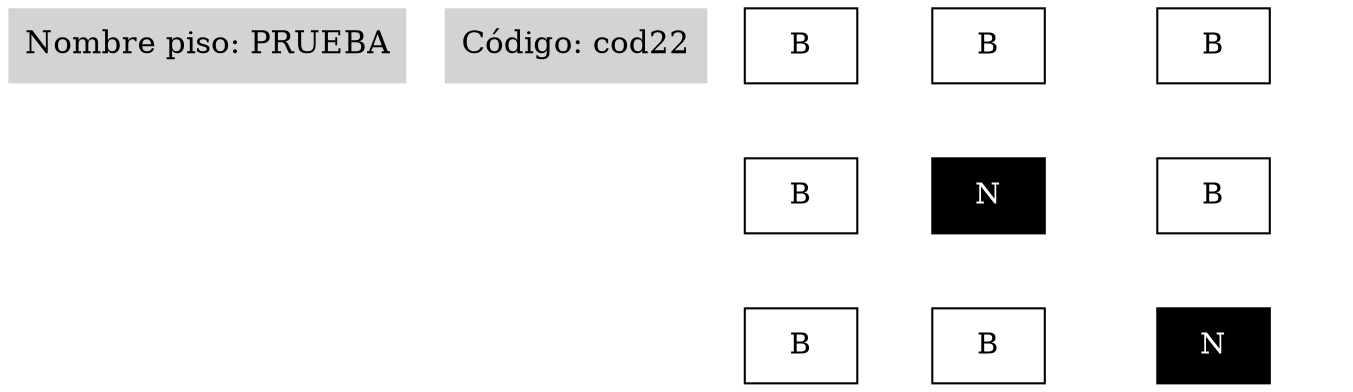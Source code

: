 digraph G {
	edge [style=invis]
	rankdir=TB
	node [shape=box style=filled]
	subgraph matriz_azulejos {
		T [label="Nombre piso: PRUEBA" fontsize=15 shape=plaintext]
		S [label="Código: cod22" fontsize=15 shape=plaintext]
		33 [label=B fillcolor=white]
		32 [label=B fillcolor=white]
		32 -> 32 [style=invis]
		31 [label=B fillcolor=white]
		31 -> 31 [style=invis]
		23 [label=B fillcolor=white]
		23 -> 23 [style=invis]
		22 [label=N fillcolor=black fontcolor=white]
		22 -> 22 [style=invis]
		22 -> 22 [style=invis]
		21 [label=B fillcolor=white]
		21 -> 21 [style=invis]
		21 -> 21 [style=invis]
		13 [label=B fillcolor=white]
		13 -> 13 [style=invis]
		12 [label=B fillcolor=white]
		12 -> 12 [style=invis]
		12 -> 12 [style=invis]
		11 [label=N fillcolor=black fontcolor=white]
		11 -> 11 [style=invis]
		11 -> 11 [style=invis]
	}
	33 -> 32
	32 -> 31
	23 -> 22
	22 -> 21
	13 -> 12
	12 -> 11
}
